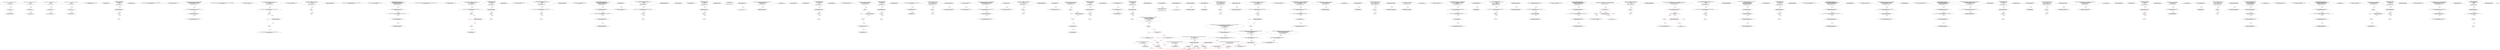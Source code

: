 digraph  {
13 [label="2_ function mul(uint a, uint b) internal pure returns (uint c) {\n        c = a * b;\n        require(a == 0 || c / a == b);\n    }\n13-function_definition-3-6", method="mul(uint a,uint b)", type_label=function_definition];
31 [label="3_ c = a * b;\n31-expression_statement-4-4", method="mul(uint a,uint b)", type_label=expression_statement];
37 [label="4_ require(a == 0 || c / a == b);\n37-expression_statement-5-5", method="mul(uint a,uint b)", type_label=expression_statement];
50 [label="6_ function div(uint a, uint b) internal pure returns (uint c) {\n        require(b > 0);\n        c = a / b;\n    }\n50-function_definition-7-10", method="div(uint a,uint b)", type_label=function_definition];
68 [label="7_ require(b > 0);\n68-expression_statement-8-8", method="div(uint a,uint b)", type_label=expression_statement];
75 [label="8_ c = a / b;\n75-expression_statement-9-9", method="div(uint a,uint b)", type_label=expression_statement];
81 [label="10_ function sub(uint a, uint b) internal pure returns (uint c) {\n        require(b <= a);\n        c = a - b;\n    }\n81-function_definition-11-14", method="sub(uint a,uint b)", type_label=function_definition];
99 [label="11_ require(b <= a);\n99-expression_statement-12-12", method="sub(uint a,uint b)", type_label=expression_statement];
106 [label="12_ c = a - b;\n106-expression_statement-13-13", method="sub(uint a,uint b)", type_label=expression_statement];
112 [label="14_ function add(uint a, uint b) internal pure returns (uint c) {\n        c = a + b;\n        require(c >= a);\n    }\n112-function_definition-15-18", method="add(uint a,uint b)", type_label=function_definition];
130 [label="15_ c = a + b;\n130-expression_statement-16-16", method="add(uint a,uint b)", type_label=expression_statement];
136 [label="16_ require(c >= a);\n136-expression_statement-17-17", method="add(uint a,uint b)", type_label=expression_statement];
146 [label="20_ function totalSupply() public view returns (uint256);\n146-function_definition-21-21", method="totalSupply()", type_label=function_definition];
154 [label="21_ uint256 counter_re_ent21 =0;\n154-new_variable-22-22", method="", type_label=new_variable];
159 [label="22_ function callme_re_ent21() public{\n        require(counter_re_ent21<=5);\n	if( ! (msg.sender.send(10 ether) ) ){\n            revert();\n        }\n        counter_re_ent21 += 1;\n    }\n159-function_definition-23-29", method="callme_re_ent21()", type_label=function_definition];
163 [label="23_ require(counter_re_ent21<=5);\n163-expression_statement-24-24", method="callme_re_ent21()", type_label=expression_statement];
170 [label="24_ if\n170-if-25-27", method="callme_re_ent21()", type_label=if];
3118 [label="24_ end_if", method="callme_re_ent21()", type_label=end_if];
185 [label="27_ counter_re_ent21 += 1;\n185-expression_statement-28-28", method="callme_re_ent21()", type_label=expression_statement];
189 [label="29_ function balanceOf(address tokenOwner) public view returns (uint256 balance);\n189-function_definition-30-30", method="balanceOf(address tokenOwner)", type_label=function_definition];
202 [label="30_ mapping(address => uint) balances_re_ent10;\n202-new_variable-31-31", method="", type_label=new_variable];
208 [label="31_ function withdrawFunds_re_ent10 (uint256 _weiToWithdraw) public {\n        require(balances_re_ent10[msg.sender] >= _weiToWithdraw);\n        require(msg.sender.send(_weiToWithdraw));   \n        balances_re_ent10[msg.sender] -= _weiToWithdraw;\n    }\n208-function_definition-32-36", method="withdrawFunds_re_ent10(uint256 _weiToWithdraw)", type_label=function_definition];
216 [label="32_ require(balances_re_ent10[msg.sender] >= _weiToWithdraw);\n216-expression_statement-33-33", method="withdrawFunds_re_ent10(uint256 _weiToWithdraw)", type_label=expression_statement];
227 [label="33_ require(msg.sender.send(_weiToWithdraw));\n227-expression_statement-34-34", method="withdrawFunds_re_ent10(uint256 _weiToWithdraw)", type_label=expression_statement];
239 [label="34_ balances_re_ent10[msg.sender] -= _weiToWithdraw;\n239-expression_statement-35-35", method="withdrawFunds_re_ent10(uint256 _weiToWithdraw)", type_label=expression_statement];
247 [label="36_ function allowance(address tokenOwner, address spender) public view returns (uint256 remaining);\n247-function_definition-37-37", method="allowance(address tokenOwner,address spender)", type_label=function_definition];
264 [label="37_ mapping(address => uint) balances_re_ent21;\n264-new_variable-38-38", method="", type_label=new_variable];
270 [label="38_ function withdraw_balances_re_ent21 () public {\n       (bool success,)= msg.sender.call.value(balances_re_ent21[msg.sender ])(\"\");\n       if (success)\n          balances_re_ent21[msg.sender] = 0;\n      }\n270-function_definition-39-43", method="withdraw_balances_re_ent21()", type_label=function_definition];
274 [label="39_ (bool success,)= msg.sender.call.value(balances_re_ent21[msg.sender ])(\"\");\n274-new_variable-40-40", method="withdraw_balances_re_ent21()", type_label=new_variable];
298 [label="40_ if\n298-if-41-42", method="withdraw_balances_re_ent21()", type_label=if];
3246 [label="40_ end_if", method="withdraw_balances_re_ent21()", type_label=end_if];
300 [label="41_ balances_re_ent21[msg.sender] = 0;\n300-expression_statement-42-42", method="withdraw_balances_re_ent21()", type_label=expression_statement];
308 [label="43_ function transfer(address to, uint256 tokens) public returns (bool success);\n308-function_definition-44-44", method="transfer(address to,uint256 tokens)", type_label=function_definition];
324 [label="44_ mapping(address => uint) userBalance_re_ent12;\n324-new_variable-45-45", method="", type_label=new_variable];
330 [label="45_ function withdrawBalance_re_ent12() public{\n        if( ! (msg.sender.send(userBalance_re_ent12[msg.sender]) ) ){\n            revert();\n        }\n        userBalance_re_ent12[msg.sender] = 0;\n    }\n330-function_definition-46-51", method="withdrawBalance_re_ent12()", type_label=function_definition];
334 [label="46_ if\n334-if-47-49", method="withdrawBalance_re_ent12()", type_label=if];
3282 [label="46_ end_if", method="withdrawBalance_re_ent12()", type_label=end_if];
352 [label="49_ userBalance_re_ent12[msg.sender] = 0;\n352-expression_statement-50-50", method="withdrawBalance_re_ent12()", type_label=expression_statement];
360 [label="51_ function approve(address spender, uint256 tokens) public returns (bool success);\n360-function_definition-52-52", method="approve(address spender,uint256 tokens)", type_label=function_definition];
376 [label="52_ mapping(address => uint) redeemableEther_re_ent11;\n376-new_variable-53-53", method="", type_label=new_variable];
382 [label="53_ function claimReward_re_ent11() public {        \n        require(redeemableEther_re_ent11[msg.sender] > 0);\n        uint transferValue_re_ent11 = redeemableEther_re_ent11[msg.sender];\n        msg.sender.transfer(transferValue_re_ent11);    \n        redeemableEther_re_ent11[msg.sender] = 0;\n    }\n382-function_definition-54-59", method="claimReward_re_ent11()", type_label=function_definition];
386 [label="54_ require(redeemableEther_re_ent11[msg.sender] > 0);\n386-expression_statement-55-55", method="claimReward_re_ent11()", type_label=expression_statement];
397 [label="55_ uint transferValue_re_ent11 = redeemableEther_re_ent11[msg.sender];\n397-new_variable-56-56", method="claimReward_re_ent11()", type_label=new_variable];
407 [label="56_ msg.sender.transfer(transferValue_re_ent11);\n407-expression_statement-57-57", method="claimReward_re_ent11()", type_label=expression_statement];
416 [label="57_ redeemableEther_re_ent11[msg.sender] = 0;\n416-expression_statement-58-58", method="claimReward_re_ent11()", type_label=expression_statement];
424 [label="59_ function transferFrom(address from, address to, uint256 tokens) public returns (bool success);\n424-function_definition-60-60", method="transferFrom(address from,address to,uint256 tokens)", type_label=function_definition];
444 [label="60_ mapping(address => uint) balances_re_ent1;\n444-new_variable-61-61", method="", type_label=new_variable];
450 [label="61_ function withdraw_balances_re_ent1 () public {\n       (bool success,) =msg.sender.call.value(balances_re_ent1[msg.sender ])(\"\");\n       if (success)\n          balances_re_ent1[msg.sender] = 0;\n      }\n450-function_definition-62-66", method="withdraw_balances_re_ent1()", type_label=function_definition];
454 [label="62_ (bool success,) =msg.sender.call.value(balances_re_ent1[msg.sender ])(\"\");\n454-new_variable-63-63", method="withdraw_balances_re_ent1()", type_label=new_variable];
478 [label="63_ if\n478-if-64-65", method="withdraw_balances_re_ent1()", type_label=if];
3426 [label="63_ end_if", method="withdraw_balances_re_ent1()", type_label=end_if];
480 [label="64_ balances_re_ent1[msg.sender] = 0;\n480-expression_statement-65-65", method="withdraw_balances_re_ent1()", type_label=expression_statement];
488 [label="66_ uint256 counter_re_ent35 =0;\n488-new_variable-67-67", method="", type_label=new_variable];
493 [label="67_ function callme_re_ent35() public{\n        require(counter_re_ent35<=5);\n	if( ! (msg.sender.send(10 ether) ) ){\n            revert();\n        }\n        counter_re_ent35 += 1;\n    }\n493-function_definition-68-74", method="callme_re_ent35()", type_label=function_definition];
497 [label="68_ require(counter_re_ent35<=5);\n497-expression_statement-69-69", method="callme_re_ent35()", type_label=expression_statement];
504 [label="69_ if\n504-if-70-72", method="callme_re_ent35()", type_label=if];
3452 [label="69_ end_if", method="callme_re_ent35()", type_label=end_if];
519 [label="72_ counter_re_ent35 += 1;\n519-expression_statement-73-73", method="callme_re_ent35()", type_label=expression_statement];
537 [label="75_ mapping(address => uint) userBalance_re_ent40;\n537-new_variable-76-76", method="", type_label=new_variable];
543 [label="76_ function withdrawBalance_re_ent40() public{\n        (bool success,)=msg.sender.call.value(userBalance_re_ent40[msg.sender])(\"\");\n        if( ! success ){\n            revert();\n        }\n        userBalance_re_ent40[msg.sender] = 0;\n    }\n543-function_definition-77-83", method="withdrawBalance_re_ent40()", type_label=function_definition];
547 [label="77_ (bool success,)=msg.sender.call.value(userBalance_re_ent40[msg.sender])(\"\");\n547-new_variable-78-78", method="withdrawBalance_re_ent40()", type_label=new_variable];
571 [label="78_ if\n571-if-79-81", method="withdrawBalance_re_ent40()", type_label=if];
3519 [label="78_ end_if", method="withdrawBalance_re_ent40()", type_label=end_if];
577 [label="81_ userBalance_re_ent40[msg.sender] = 0;\n577-expression_statement-82-82", method="withdrawBalance_re_ent40()", type_label=expression_statement];
602 [label="86_ mapping(address => uint) redeemableEther_re_ent18;\n602-new_variable-87-87", method="", type_label=new_variable];
608 [label="87_ function claimReward_re_ent18() public {        \n        require(redeemableEther_re_ent18[msg.sender] > 0);\n        uint transferValue_re_ent18 = redeemableEther_re_ent18[msg.sender];\n        msg.sender.transfer(transferValue_re_ent18);    \n        redeemableEther_re_ent18[msg.sender] = 0;\n    }\n608-function_definition-88-93", method="claimReward_re_ent18()", type_label=function_definition];
612 [label="88_ require(redeemableEther_re_ent18[msg.sender] > 0);\n612-expression_statement-89-89", method="claimReward_re_ent18()", type_label=expression_statement];
623 [label="89_ uint transferValue_re_ent18 = redeemableEther_re_ent18[msg.sender];\n623-new_variable-90-90", method="claimReward_re_ent18()", type_label=new_variable];
633 [label="90_ msg.sender.transfer(transferValue_re_ent18);\n633-expression_statement-91-91", method="claimReward_re_ent18()", type_label=expression_statement];
642 [label="91_ redeemableEther_re_ent18[msg.sender] = 0;\n642-expression_statement-92-92", method="claimReward_re_ent18()", type_label=expression_statement];
650 [label="93_ address payable public owner;\n650-new_variable-94-94", method="", type_label=new_variable];
655 [label="94_ mapping(address => uint) userBalance_re_ent33;\n655-new_variable-95-95", method="", type_label=new_variable];
661 [label="95_ function withdrawBalance_re_ent33() public{\n        (bool success,)= msg.sender.call.value(userBalance_re_ent33[msg.sender])(\"\");\n        if( ! success ){\n            revert();\n        }\n        userBalance_re_ent33[msg.sender] = 0;\n    }\n661-function_definition-96-102", method="withdrawBalance_re_ent33()", type_label=function_definition];
665 [label="96_ (bool success,)= msg.sender.call.value(userBalance_re_ent33[msg.sender])(\"\");\n665-new_variable-97-97", method="withdrawBalance_re_ent33()", type_label=new_variable];
689 [label="97_ if\n689-if-98-100", method="withdrawBalance_re_ent33()", type_label=if];
3637 [label="97_ end_if", method="withdrawBalance_re_ent33()", type_label=end_if];
695 [label="100_ userBalance_re_ent33[msg.sender] = 0;\n695-expression_statement-101-101", method="withdrawBalance_re_ent33()", type_label=expression_statement];
715 [label="104_ owner = msg.sender;\n715-expression_statement-105-105", method="", type_label=expression_statement];
721 [label="106_ bool not_called_re_ent41 = true;\n721-new_variable-107-107", method="", type_label=new_variable];
727 [label="107_ function bug_re_ent41() public{\n        require(not_called_re_ent41);\n        if( ! (msg.sender.send(1 ether) ) ){\n            revert();\n        }\n        not_called_re_ent41 = false;\n    }\n727-function_definition-108-114", method="bug_re_ent41()", type_label=function_definition];
731 [label="108_ require(not_called_re_ent41);\n731-expression_statement-109-109", method="bug_re_ent41()", type_label=expression_statement];
736 [label="109_ if\n736-if-110-112", method="bug_re_ent41()", type_label=if];
3684 [label="109_ end_if", method="bug_re_ent41()", type_label=end_if];
751 [label="112_ not_called_re_ent41 = false;\n751-expression_statement-113-113", method="bug_re_ent41()", type_label=expression_statement];
756 [label="114_ modifier onlyOwner() {\n        require(msg.sender == owner);\n        _;\n    }\n756-expression_statement-115-118", method="", type_label=expression_statement];
759 [label="115_ require(msg.sender == owner);\n759-expression_statement-116-116", method="", type_label=expression_statement];
768 [label="116_ _;\n768-expression_statement-117-117", method="", type_label=expression_statement];
770 [label="118_ function transferOwnership(address payable newOwner) public onlyOwner {\n        require(newOwner != address(0));\n        emit OwnershipTransferred(owner, newOwner);\n        owner = newOwner;\n    }\n770-function_definition-119-123", method="transferOwnership(address payable newOwner)", type_label=function_definition];
777 [label="118_ onlyOwner\n777-expression_statement-119-119", method="transferOwnership(address payable newOwner)", type_label=expression_statement];
780 [label="119_ require(newOwner != address(0));\n780-expression_statement-120-120", method="transferOwnership(address payable newOwner)", type_label=expression_statement];
795 [label="121_ owner = newOwner;\n795-expression_statement-122-122", method="transferOwnership(address payable newOwner)", type_label=expression_statement];
799 [label="123_ uint256 counter_re_ent42 =0;\n799-new_variable-124-124", method="", type_label=new_variable];
804 [label="124_ function callme_re_ent42() public{\n        require(counter_re_ent42<=5);\n	if( ! (msg.sender.send(10 ether) ) ){\n            revert();\n        }\n        counter_re_ent42 += 1;\n    }\n804-function_definition-125-131", method="callme_re_ent42()", type_label=function_definition];
808 [label="125_ require(counter_re_ent42<=5);\n808-expression_statement-126-126", method="callme_re_ent42()", type_label=expression_statement];
815 [label="126_ if\n815-if-127-129", method="callme_re_ent42()", type_label=if];
3763 [label="126_ end_if", method="callme_re_ent42()", type_label=end_if];
830 [label="129_ counter_re_ent42 += 1;\n830-expression_statement-130-130", method="callme_re_ent42()", type_label=expression_statement];
848 [label="134_ mapping(address => uint) balances_re_ent29;\n848-new_variable-135-135", method="", type_label=new_variable];
854 [label="135_ function withdraw_balances_re_ent29 () public {\n       if (msg.sender.send(balances_re_ent29[msg.sender ]))\n          balances_re_ent29[msg.sender] = 0;\n      }\n854-function_definition-136-139", method="withdraw_balances_re_ent29()", type_label=function_definition];
858 [label="136_ if\n858-if-137-138", method="withdraw_balances_re_ent29()", type_label=if];
3806 [label="136_ end_if", method="withdraw_balances_re_ent29()", type_label=end_if];
871 [label="137_ balances_re_ent29[msg.sender] = 0;\n871-expression_statement-138-138", method="withdraw_balances_re_ent29()", type_label=expression_statement];
879 [label="139_ mapping (address => uint256) balances;\n879-new_variable-140-140", method="", type_label=new_variable];
885 [label="140_ bool not_called_re_ent6 = true;\n885-new_variable-141-141", method="", type_label=new_variable];
891 [label="141_ function bug_re_ent6() public{\n        require(not_called_re_ent6);\n        if( ! (msg.sender.send(1 ether) ) ){\n            revert();\n        }\n        not_called_re_ent6 = false;\n    }\n891-function_definition-142-148", method="bug_re_ent6()", type_label=function_definition];
895 [label="142_ require(not_called_re_ent6);\n895-expression_statement-143-143", method="bug_re_ent6()", type_label=expression_statement];
900 [label="143_ if\n900-if-144-146", method="bug_re_ent6()", type_label=if];
3848 [label="143_ end_if", method="bug_re_ent6()", type_label=end_if];
915 [label="146_ not_called_re_ent6 = false;\n915-expression_statement-147-147", method="bug_re_ent6()", type_label=expression_statement];
920 [label="148_ mapping (address => mapping (address => uint256)) allowed;\n920-new_variable-149-149", method="", type_label=new_variable];
928 [label="149_ address payable lastPlayer_re_ent16;\n928-new_variable-150-150", method="", type_label=new_variable];
932 [label="150_ uint jackpot_re_ent16;\n932-new_variable-151-151", method="", type_label=new_variable];
936 [label="151_ function buyTicket_re_ent16() public{\n	    if (!(lastPlayer_re_ent16.send(jackpot_re_ent16)))\n        revert();\n      lastPlayer_re_ent16 = msg.sender;\n      jackpot_re_ent16    = address(this).balance;\n    }\n936-function_definition-152-157", method="buyTicket_re_ent16()", type_label=function_definition];
940 [label="152_ if\n940-if-153-154", method="buyTicket_re_ent16()", type_label=if];
3888 [label="152_ end_if", method="buyTicket_re_ent16()", type_label=end_if];
951 [label="154_ lastPlayer_re_ent16 = msg.sender;\n951-expression_statement-155-155", method="buyTicket_re_ent16()", type_label=expression_statement];
957 [label="155_ jackpot_re_ent16    = address(this).balance;\n957-expression_statement-156-156", method="buyTicket_re_ent16()", type_label=expression_statement];
965 [label="157_ string public name = \"Exclusive Platform\";\n965-new_variable-158-158", method="", type_label=new_variable];
972 [label="158_ mapping(address => uint) balances_re_ent24;\n972-new_variable-159-159", method="", type_label=new_variable];
978 [label="159_ function withdrawFunds_re_ent24 (uint256 _weiToWithdraw) public {\n        require(balances_re_ent24[msg.sender] >= _weiToWithdraw);\n        require(msg.sender.send(_weiToWithdraw));   \n        balances_re_ent24[msg.sender] -= _weiToWithdraw;\n    }\n978-function_definition-160-164", method="withdrawFunds_re_ent24(uint256 _weiToWithdraw)", type_label=function_definition];
986 [label="160_ require(balances_re_ent24[msg.sender] >= _weiToWithdraw);\n986-expression_statement-161-161", method="withdrawFunds_re_ent24(uint256 _weiToWithdraw)", type_label=expression_statement];
997 [label="161_ require(msg.sender.send(_weiToWithdraw));\n997-expression_statement-162-162", method="withdrawFunds_re_ent24(uint256 _weiToWithdraw)", type_label=expression_statement];
1009 [label="162_ balances_re_ent24[msg.sender] -= _weiToWithdraw;\n1009-expression_statement-163-163", method="withdrawFunds_re_ent24(uint256 _weiToWithdraw)", type_label=expression_statement];
1017 [label="164_ string public symbol = \"XPL\";\n1017-new_variable-165-165", method="", type_label=new_variable];
1024 [label="165_ mapping(address => uint) userBalance_re_ent5;\n1024-new_variable-166-166", method="", type_label=new_variable];
1030 [label="166_ function withdrawBalance_re_ent5() public{\n        if( ! (msg.sender.send(userBalance_re_ent5[msg.sender]) ) ){\n            revert();\n        }\n        userBalance_re_ent5[msg.sender] = 0;\n    }\n1030-function_definition-167-172", method="withdrawBalance_re_ent5()", type_label=function_definition];
1034 [label="167_ if\n1034-if-168-170", method="withdrawBalance_re_ent5()", type_label=if];
3982 [label="167_ end_if", method="withdrawBalance_re_ent5()", type_label=end_if];
1052 [label="170_ userBalance_re_ent5[msg.sender] = 0;\n1052-expression_statement-171-171", method="withdrawBalance_re_ent5()", type_label=expression_statement];
1060 [label="172_ uint256 public decimals = 8;\n1060-new_variable-173-173", method="", type_label=new_variable];
1066 [label="173_ mapping(address => uint) balances_re_ent15;\n1066-new_variable-174-174", method="", type_label=new_variable];
1072 [label="174_ function withdraw_balances_re_ent15 () public {\n       if (msg.sender.send(balances_re_ent15[msg.sender ]))\n          balances_re_ent15[msg.sender] = 0;\n      }\n1072-function_definition-175-178", method="withdraw_balances_re_ent15()", type_label=function_definition];
1076 [label="175_ if\n1076-if-176-177", method="withdraw_balances_re_ent15()", type_label=if];
4024 [label="175_ end_if", method="withdraw_balances_re_ent15()", type_label=end_if];
1089 [label="176_ balances_re_ent15[msg.sender] = 0;\n1089-expression_statement-177-177", method="withdraw_balances_re_ent15()", type_label=expression_statement];
1097 [label="178_ uint256 public _totalSupply;\n1097-new_variable-179-179", method="", type_label=new_variable];
1102 [label="179_ uint256 counter_re_ent28 =0;\n1102-new_variable-180-180", method="", type_label=new_variable];
1107 [label="180_ function callme_re_ent28() public{\n        require(counter_re_ent28<=5);\n	if( ! (msg.sender.send(10 ether) ) ){\n            revert();\n        }\n        counter_re_ent28 += 1;\n    }\n1107-function_definition-181-187", method="callme_re_ent28()", type_label=function_definition];
1111 [label="181_ require(counter_re_ent28<=5);\n1111-expression_statement-182-182", method="callme_re_ent28()", type_label=expression_statement];
1118 [label="182_ if\n1118-if-183-185", method="callme_re_ent28()", type_label=if];
4066 [label="182_ end_if", method="callme_re_ent28()", type_label=end_if];
1133 [label="185_ counter_re_ent28 += 1;\n1133-expression_statement-186-186", method="callme_re_ent28()", type_label=expression_statement];
1137 [label="187_ uint256 public XPLPerEther = 8000000e8;\n1137-new_variable-188-188", method="", type_label=new_variable];
1143 [label="188_ uint256 public minimumBuy = 1 ether / 100;\n1143-new_variable-189-189", method="", type_label=new_variable];
1152 [label="189_ bool not_called_re_ent34 = true;\n1152-new_variable-190-190", method="", type_label=new_variable];
1158 [label="190_ function bug_re_ent34() public{\n        require(not_called_re_ent34);\n        if( ! (msg.sender.send(1 ether) ) ){\n            revert();\n        }\n        not_called_re_ent34 = false;\n    }\n1158-function_definition-191-197", method="bug_re_ent34()", type_label=function_definition];
1162 [label="191_ require(not_called_re_ent34);\n1162-expression_statement-192-192", method="bug_re_ent34()", type_label=expression_statement];
1167 [label="192_ if\n1167-if-193-195", method="bug_re_ent34()", type_label=if];
4115 [label="192_ end_if", method="bug_re_ent34()", type_label=end_if];
1182 [label="195_ not_called_re_ent34 = false;\n1182-expression_statement-196-196", method="bug_re_ent34()", type_label=expression_statement];
1187 [label="197_ bool public crowdsaleIsOn = true;\n1187-new_variable-198-198", method="", type_label=new_variable];
1194 [label="198_ modifier onlyPayloadSize(uint size) {\n        assert(msg.data.length >= size + 4);\n        _;\n    }\n1194-expression_statement-199-202", method="", type_label=expression_statement];
1201 [label="199_ assert(msg.data.length >= size + 4);\n1201-expression_statement-200-200", method="", type_label=expression_statement];
1214 [label="200_ _;\n1214-expression_statement-201-201", method="", type_label=expression_statement];
1218 [label="203_ _totalSupply = 10000000000e8;\n1218-expression_statement-204-204", method="", type_label=expression_statement];
1222 [label="204_ balances[owner] = _totalSupply;\n1222-expression_statement-205-205", method="", type_label=expression_statement];
1238 [label="207_ address payable lastPlayer_re_ent2;\n1238-new_variable-208-208", method="", type_label=new_variable];
1242 [label="208_ uint jackpot_re_ent2;\n1242-new_variable-209-209", method="", type_label=new_variable];
1246 [label="209_ function buyTicket_re_ent2() public{\n	    if (!(lastPlayer_re_ent2.send(jackpot_re_ent2)))\n        revert();\n      lastPlayer_re_ent2 = msg.sender;\n      jackpot_re_ent2    = address(this).balance;\n    }\n1246-function_definition-210-215", method="buyTicket_re_ent2()", type_label=function_definition];
1250 [label="210_ if\n1250-if-211-212", method="buyTicket_re_ent2()", type_label=if];
4198 [label="210_ end_if", method="buyTicket_re_ent2()", type_label=end_if];
1261 [label="212_ lastPlayer_re_ent2 = msg.sender;\n1261-expression_statement-213-213", method="buyTicket_re_ent2()", type_label=expression_statement];
1267 [label="213_ jackpot_re_ent2    = address(this).balance;\n1267-expression_statement-214-214", method="buyTicket_re_ent2()", type_label=expression_statement];
1275 [label="215_ function totalSupply() public view returns (uint256) {\n        return _totalSupply;\n    }\n1275-function_definition-216-218", method="totalSupply()", type_label=function_definition];
1284 [label="216_ return _totalSupply;\n1284-return-217-217", method="totalSupply()", type_label=return];
1286 [label="218_ mapping(address => uint) balances_re_ent17;\n1286-new_variable-219-219", method="", type_label=new_variable];
1292 [label="219_ function withdrawFunds_re_ent17 (uint256 _weiToWithdraw) public {\n        require(balances_re_ent17[msg.sender] >= _weiToWithdraw);\n        (bool success,)=msg.sender.call.value(_weiToWithdraw)(\"\");\n        require(success);   \n        balances_re_ent17[msg.sender] -= _weiToWithdraw;\n    }\n1292-function_definition-220-225", method="withdrawFunds_re_ent17(uint256 _weiToWithdraw)", type_label=function_definition];
1300 [label="220_ require(balances_re_ent17[msg.sender] >= _weiToWithdraw);\n1300-expression_statement-221-221", method="withdrawFunds_re_ent17(uint256 _weiToWithdraw)", type_label=expression_statement];
1311 [label="221_ (bool success,)=msg.sender.call.value(_weiToWithdraw)(\"\");\n1311-new_variable-222-222", method="withdrawFunds_re_ent17(uint256 _weiToWithdraw)", type_label=new_variable];
1331 [label="222_ require(success);\n1331-expression_statement-223-223", method="withdrawFunds_re_ent17(uint256 _weiToWithdraw)", type_label=expression_statement];
1336 [label="223_ balances_re_ent17[msg.sender] -= _weiToWithdraw;\n1336-expression_statement-224-224", method="withdrawFunds_re_ent17(uint256 _weiToWithdraw)", type_label=expression_statement];
1344 [label="225_ function updateXPLPerEther(uint _XPLPerEther) public onlyOwner {        \n        emit NewPrice(owner, XPLPerEther, _XPLPerEther);\n        XPLPerEther = _XPLPerEther;\n    }\n1344-function_definition-226-229", method="updateXPLPerEther(uint _XPLPerEther)", type_label=function_definition];
1351 [label="225_ onlyOwner\n1351-expression_statement-226-226", method="updateXPLPerEther(uint _XPLPerEther)", type_label=expression_statement];
1362 [label="227_ XPLPerEther = _XPLPerEther;\n1362-expression_statement-228-228", method="updateXPLPerEther(uint _XPLPerEther)", type_label=expression_statement];
1366 [label="229_ address payable lastPlayer_re_ent37;\n1366-new_variable-230-230", method="", type_label=new_variable];
1370 [label="230_ uint jackpot_re_ent37;\n1370-new_variable-231-231", method="", type_label=new_variable];
1374 [label="231_ function buyTicket_re_ent37() public{\n	    if (!(lastPlayer_re_ent37.send(jackpot_re_ent37)))\n        revert();\n      lastPlayer_re_ent37 = msg.sender;\n      jackpot_re_ent37    = address(this).balance;\n    }\n1374-function_definition-232-237", method="buyTicket_re_ent37()", type_label=function_definition];
1378 [label="232_ if\n1378-if-233-234", method="buyTicket_re_ent37()", type_label=if];
4326 [label="232_ end_if", method="buyTicket_re_ent37()", type_label=end_if];
1389 [label="234_ lastPlayer_re_ent37 = msg.sender;\n1389-expression_statement-235-235", method="buyTicket_re_ent37()", type_label=expression_statement];
1395 [label="235_ jackpot_re_ent37    = address(this).balance;\n1395-expression_statement-236-236", method="buyTicket_re_ent37()", type_label=expression_statement];
1403 [label="237_ function switchCrowdsale() public onlyOwner {\n        crowdsaleIsOn = !(crowdsaleIsOn);\n    }\n1403-function_definition-238-240", method="switchCrowdsale()", type_label=function_definition];
1406 [label="237_ onlyOwner\n1406-expression_statement-238-238", method="switchCrowdsale()", type_label=expression_statement];
1409 [label="238_ crowdsaleIsOn = !(crowdsaleIsOn);\n1409-expression_statement-239-239", method="switchCrowdsale()", type_label=expression_statement];
1415 [label="240_ mapping(address => uint) balances_re_ent3;\n1415-new_variable-241-241", method="", type_label=new_variable];
1421 [label="241_ function withdrawFunds_re_ent3 (uint256 _weiToWithdraw) public {\n        require(balances_re_ent3[msg.sender] >= _weiToWithdraw);\n	(bool success,)= msg.sender.call.value(_weiToWithdraw)(\"\");\n        require(success);   \n        balances_re_ent3[msg.sender] -= _weiToWithdraw;\n    }\n1421-function_definition-242-247", method="withdrawFunds_re_ent3(uint256 _weiToWithdraw)", type_label=function_definition];
1429 [label="242_ require(balances_re_ent3[msg.sender] >= _weiToWithdraw);\n1429-expression_statement-243-243", method="withdrawFunds_re_ent3(uint256 _weiToWithdraw)", type_label=expression_statement];
1440 [label="243_ (bool success,)= msg.sender.call.value(_weiToWithdraw)(\"\");\n1440-new_variable-244-244", method="withdrawFunds_re_ent3(uint256 _weiToWithdraw)", type_label=new_variable];
1460 [label="244_ require(success);\n1460-expression_statement-245-245", method="withdrawFunds_re_ent3(uint256 _weiToWithdraw)", type_label=expression_statement];
1465 [label="245_ balances_re_ent3[msg.sender] -= _weiToWithdraw;\n1465-expression_statement-246-246", method="withdrawFunds_re_ent3(uint256 _weiToWithdraw)", type_label=expression_statement];
1473 [label="247_ function getBonus(uint256 _amount) internal view returns (uint256) {\n        if (_amount >= XPLPerEther.mul(5)) {\n            return ((20 * _amount).div(100)).add(_amount);  \n        } else if (_amount >= XPLPerEther) {\n            return ((5 * _amount).div(100)).add(_amount);  \n        }\n        return _amount;\n    }\n1473-function_definition-248-255", method="getBonus(uint256 _amount)", type_label=function_definition];
1486 [label="248_ if\n1486-if-249-253", method="getBonus(uint256 _amount)", type_label=if];
4434 [label="248_ end_if", method="getBonus(uint256 _amount)", type_label=end_if];
1496 [label="249_ return ((20 * _amount).div(100)).add(_amount);\n1496-return-250-250", method="getBonus(uint256 _amount)", type_label=return];
1512 [label="250_ if__amount >= XPLPerEther\n1512-if-251-253", method="getBonus(uint256 _amount)", type_label=if];
1517 [label="251_ return ((5 * _amount).div(100)).add(_amount);\n1517-return-252-252", method="getBonus(uint256 _amount)", type_label=return];
1533 [label="253_ return _amount;\n1533-return-254-254", method="getBonus(uint256 _amount)", type_label=return];
1535 [label="255_ address payable lastPlayer_re_ent9;\n1535-new_variable-256-256", method="", type_label=new_variable];
1539 [label="256_ uint jackpot_re_ent9;\n1539-new_variable-257-257", method="", type_label=new_variable];
1543 [label="257_ function buyTicket_re_ent9() public{\n	    (bool success,) = lastPlayer_re_ent9.call.value(jackpot_re_ent9)(\"\");\n	    if (!success)\n	        revert();\n      lastPlayer_re_ent9 = msg.sender;\n      jackpot_re_ent9    = address(this).balance;\n    }\n1543-function_definition-258-264", method="buyTicket_re_ent9()", type_label=function_definition];
1547 [label="258_ (bool success,) = lastPlayer_re_ent9.call.value(jackpot_re_ent9)(\"\");\n1547-new_variable-259-259", method="buyTicket_re_ent9()", type_label=new_variable];
1565 [label="259_ if\n1565-if-260-261", method="buyTicket_re_ent9()", type_label=if];
4513 [label="259_ end_if", method="buyTicket_re_ent9()", type_label=end_if];
1570 [label="261_ lastPlayer_re_ent9 = msg.sender;\n1570-expression_statement-262-262", method="buyTicket_re_ent9()", type_label=expression_statement];
1576 [label="262_ jackpot_re_ent9    = address(this).balance;\n1576-expression_statement-263-263", method="buyTicket_re_ent9()", type_label=expression_statement];
1588 [label="265_ require(crowdsaleIsOn && msg.value >= minimumBuy);\n1588-expression_statement-266-266", method="", type_label=expression_statement];
1599 [label="266_ uint256 totalBuy =  (XPLPerEther.mul(msg.value)).div(1 ether);\n1599-new_variable-267-267", method="", type_label=new_variable];
1619 [label="267_ totalBuy = getBonus(totalBuy);\n1619-expression_statement-268-268", method="", type_label=expression_statement];
1626 [label="268_ doTransfer(owner, msg.sender, totalBuy);\n1626-expression_statement-269-269", method="", type_label=expression_statement];
1637 [label="270_ mapping(address => uint) redeemableEther_re_ent25;\n1637-new_variable-271-271", method="", type_label=new_variable];
1643 [label="271_ function claimReward_re_ent25() public {        \n        require(redeemableEther_re_ent25[msg.sender] > 0);\n        uint transferValue_re_ent25 = redeemableEther_re_ent25[msg.sender];\n        msg.sender.transfer(transferValue_re_ent25);    \n        redeemableEther_re_ent25[msg.sender] = 0;\n    }\n1643-function_definition-272-277", method="claimReward_re_ent25()", type_label=function_definition];
1647 [label="272_ require(redeemableEther_re_ent25[msg.sender] > 0);\n1647-expression_statement-273-273", method="claimReward_re_ent25()", type_label=expression_statement];
1658 [label="273_ uint transferValue_re_ent25 = redeemableEther_re_ent25[msg.sender];\n1658-new_variable-274-274", method="claimReward_re_ent25()", type_label=new_variable];
1668 [label="274_ msg.sender.transfer(transferValue_re_ent25);\n1668-expression_statement-275-275", method="claimReward_re_ent25()", type_label=expression_statement];
1677 [label="275_ redeemableEther_re_ent25[msg.sender] = 0;\n1677-expression_statement-276-276", method="claimReward_re_ent25()", type_label=expression_statement];
1685 [label="277_ function distribute(address[] calldata _addresses, uint256 _amount) external {        \n        for (uint i = 0; i < _addresses.length; i++) {transfer(_addresses[i], _amount);}\n    }\n1685-function_definition-278-280", method="distribute(address[] calldata _addresses,uint256 _amount)", type_label=function_definition];
1698 [label="278_ for(i < _addresses.length;;i++)\n1698-for-279-279", method="distribute(address[] calldata _addresses,uint256 _amount)", type_label=for];
4646 [label="278_ end_loop", method="distribute(address[] calldata _addresses,uint256 _amount)", type_label=end_loop];
1711 [label="278_ i++\n1711-expression_statement-279-279", method="distribute(address[] calldata _addresses,uint256 _amount)", type_label=expression_statement];
1714 [label="278_ transfer(_addresses[i], _amount);\n1714-expression_statement-279-279", method="distribute(address[] calldata _addresses,uint256 _amount)", type_label=expression_statement];
1723 [label="280_ mapping(address => uint) userBalance_re_ent19;\n1723-new_variable-281-281", method="", type_label=new_variable];
1729 [label="281_ function withdrawBalance_re_ent19() public{\n        if( ! (msg.sender.send(userBalance_re_ent19[msg.sender]) ) ){\n            revert();\n        }\n        userBalance_re_ent19[msg.sender] = 0;\n    }\n1729-function_definition-282-287", method="withdrawBalance_re_ent19()", type_label=function_definition];
1733 [label="282_ if\n1733-if-283-285", method="withdrawBalance_re_ent19()", type_label=if];
4681 [label="282_ end_if", method="withdrawBalance_re_ent19()", type_label=end_if];
1751 [label="285_ userBalance_re_ent19[msg.sender] = 0;\n1751-expression_statement-286-286", method="withdrawBalance_re_ent19()", type_label=expression_statement];
1759 [label="287_ function distributeWithAmount(address[] calldata _addresses, uint256[] calldata _amounts) external {\n        require(_addresses.length == _amounts.length);\n        for (uint i = 0; i < _addresses.length; i++) {transfer(_addresses[i], _amounts[i]);}\n    }\n1759-function_definition-288-291", method="distributeWithAmount(address[] calldata _addresses,uint256[] calldata _amounts)", type_label=function_definition];
1773 [label="288_ require(_addresses.length == _amounts.length);\n1773-expression_statement-289-289", method="distributeWithAmount(address[] calldata _addresses,uint256[] calldata _amounts)", type_label=expression_statement];
1784 [label="289_ for(i < _addresses.length;;i++)\n1784-for-290-290", method="distributeWithAmount(address[] calldata _addresses,uint256[] calldata _amounts)", type_label=for];
4732 [label="289_ end_loop", method="distributeWithAmount(address[] calldata _addresses,uint256[] calldata _amounts)", type_label=end_loop];
1797 [label="289_ i++\n1797-expression_statement-290-290", method="distributeWithAmount(address[] calldata _addresses,uint256[] calldata _amounts)", type_label=expression_statement];
1800 [label="289_ transfer(_addresses[i], _amounts[i]);\n1800-expression_statement-290-290", method="distributeWithAmount(address[] calldata _addresses,uint256[] calldata _amounts)", type_label=expression_statement];
1811 [label="291_ mapping(address => uint) userBalance_re_ent26;\n1811-new_variable-292-292", method="", type_label=new_variable];
1817 [label="292_ function withdrawBalance_re_ent26() public{\n        (bool success,)= msg.sender.call.value(userBalance_re_ent26[msg.sender])(\"\");\n        if( ! success ){\n            revert();\n        }\n        userBalance_re_ent26[msg.sender] = 0;\n    }\n1817-function_definition-293-299", method="withdrawBalance_re_ent26()", type_label=function_definition];
1821 [label="293_ (bool success,)= msg.sender.call.value(userBalance_re_ent26[msg.sender])(\"\");\n1821-new_variable-294-294", method="withdrawBalance_re_ent26()", type_label=new_variable];
1845 [label="294_ if\n1845-if-295-297", method="withdrawBalance_re_ent26()", type_label=if];
4793 [label="294_ end_if", method="withdrawBalance_re_ent26()", type_label=end_if];
1851 [label="297_ userBalance_re_ent26[msg.sender] = 0;\n1851-expression_statement-298-298", method="withdrawBalance_re_ent26()", type_label=expression_statement];
1859 [label="299_ function doTransfer(address _from, address _to, uint _amount) internal {\n        require((_to != address(0)));\n        require(_amount <= balances[_from]);\n        balances[_from] = balances[_from].sub(_amount);\n        balances[_to] = balances[_to].add(_amount);\n        emit Transfer(_from, _to, _amount);\n    }\n1859-function_definition-300-306", method="doTransfer(address _from,address _to,uint _amount)", type_label=function_definition];
1875 [label="300_ require((_to != address(0)));\n1875-expression_statement-301-301", method="doTransfer(address _from,address _to,uint _amount)", type_label=expression_statement];
1885 [label="301_ require(_amount <= balances[_from]);\n1885-expression_statement-302-302", method="doTransfer(address _from,address _to,uint _amount)", type_label=expression_statement];
1894 [label="302_ balances[_from] = balances[_from].sub(_amount);\n1894-expression_statement-303-303", method="doTransfer(address _from,address _to,uint _amount)", type_label=expression_statement];
1907 [label="303_ balances[_to] = balances[_to].add(_amount);\n1907-expression_statement-304-304", method="doTransfer(address _from,address _to,uint _amount)", type_label=expression_statement];
1928 [label="306_ bool not_called_re_ent20 = true;\n1928-new_variable-307-307", method="", type_label=new_variable];
1934 [label="307_ function bug_re_ent20() public{\n        require(not_called_re_ent20);\n        if( ! (msg.sender.send(1 ether) ) ){\n            revert();\n        }\n        not_called_re_ent20 = false;\n    }\n1934-function_definition-308-314", method="bug_re_ent20()", type_label=function_definition];
1938 [label="308_ require(not_called_re_ent20);\n1938-expression_statement-309-309", method="bug_re_ent20()", type_label=expression_statement];
1943 [label="309_ if\n1943-if-310-312", method="bug_re_ent20()", type_label=if];
4891 [label="309_ end_if", method="bug_re_ent20()", type_label=end_if];
1958 [label="312_ not_called_re_ent20 = false;\n1958-expression_statement-313-313", method="bug_re_ent20()", type_label=expression_statement];
1963 [label="314_ function balanceOf(address _owner) view public returns (uint256) {\n        return balances[_owner];\n    }\n1963-function_definition-315-317", method="balanceOf(address _owner)", type_label=function_definition];
1976 [label="315_ return balances[_owner];\n1976-return-316-316", method="balanceOf(address _owner)", type_label=return];
1980 [label="317_ mapping(address => uint) redeemableEther_re_ent32;\n1980-new_variable-318-318", method="", type_label=new_variable];
1986 [label="318_ function claimReward_re_ent32() public {        \n        require(redeemableEther_re_ent32[msg.sender] > 0);\n        uint transferValue_re_ent32 = redeemableEther_re_ent32[msg.sender];\n        msg.sender.transfer(transferValue_re_ent32);    \n        redeemableEther_re_ent32[msg.sender] = 0;\n    }\n1986-function_definition-319-324", method="claimReward_re_ent32()", type_label=function_definition];
1990 [label="319_ require(redeemableEther_re_ent32[msg.sender] > 0);\n1990-expression_statement-320-320", method="claimReward_re_ent32()", type_label=expression_statement];
2001 [label="320_ uint transferValue_re_ent32 = redeemableEther_re_ent32[msg.sender];\n2001-new_variable-321-321", method="claimReward_re_ent32()", type_label=new_variable];
2011 [label="321_ msg.sender.transfer(transferValue_re_ent32);\n2011-expression_statement-322-322", method="claimReward_re_ent32()", type_label=expression_statement];
2020 [label="322_ redeemableEther_re_ent32[msg.sender] = 0;\n2020-expression_statement-323-323", method="claimReward_re_ent32()", type_label=expression_statement];
2028 [label="324_ function transfer(address _to, uint256 _amount) onlyPayloadSize(2 * 32) public returns (bool success) {\n        doTransfer(msg.sender, _to, _amount);\n        return true;\n    }\n2028-function_definition-325-328", method="transfer(address _to,uint256 _amount)", type_label=function_definition];
2038 [label="324_ onlyPayloadSize(2 * 32)\n2038-expression_statement-325-325", method="transfer(address _to,uint256 _amount)", type_label=expression_statement];
2051 [label="325_ doTransfer(msg.sender, _to, _amount);\n2051-expression_statement-326-326", method="transfer(address _to,uint256 _amount)", type_label=expression_statement];
2062 [label="326_ return true;\n2062-return-327-327", method="transfer(address _to,uint256 _amount)", type_label=return];
2065 [label="328_ mapping(address => uint) balances_re_ent38;\n2065-new_variable-329-329", method="", type_label=new_variable];
2071 [label="329_ function withdrawFunds_re_ent38 (uint256 _weiToWithdraw) public {\n        require(balances_re_ent38[msg.sender] >= _weiToWithdraw);\n        require(msg.sender.send(_weiToWithdraw));   \n        balances_re_ent38[msg.sender] -= _weiToWithdraw;\n    }\n2071-function_definition-330-334", method="withdrawFunds_re_ent38(uint256 _weiToWithdraw)", type_label=function_definition];
2079 [label="330_ require(balances_re_ent38[msg.sender] >= _weiToWithdraw);\n2079-expression_statement-331-331", method="withdrawFunds_re_ent38(uint256 _weiToWithdraw)", type_label=expression_statement];
2090 [label="331_ require(msg.sender.send(_weiToWithdraw));\n2090-expression_statement-332-332", method="withdrawFunds_re_ent38(uint256 _weiToWithdraw)", type_label=expression_statement];
2102 [label="332_ balances_re_ent38[msg.sender] -= _weiToWithdraw;\n2102-expression_statement-333-333", method="withdrawFunds_re_ent38(uint256 _weiToWithdraw)", type_label=expression_statement];
2110 [label="334_ function transferFrom(address _from, address _to, uint256 _amount) onlyPayloadSize(3 * 32) public returns (bool success) {\n        require(allowed[_from][msg.sender] >= _amount);\n        allowed[_from][msg.sender] = allowed[_from][msg.sender].sub(_amount);\n        doTransfer(_from, _to, _amount);\n        return true;\n    }\n2110-function_definition-335-340", method="transferFrom(address _from,address _to,uint256 _amount)", type_label=function_definition];
2124 [label="334_ onlyPayloadSize(3 * 32)\n2124-expression_statement-335-335", method="transferFrom(address _from,address _to,uint256 _amount)", type_label=expression_statement];
2137 [label="335_ require(allowed[_from][msg.sender] >= _amount);\n2137-expression_statement-336-336", method="transferFrom(address _from,address _to,uint256 _amount)", type_label=expression_statement];
2150 [label="336_ allowed[_from][msg.sender] = allowed[_from][msg.sender].sub(_amount);\n2150-expression_statement-337-337", method="transferFrom(address _from,address _to,uint256 _amount)", type_label=expression_statement];
2171 [label="337_ doTransfer(_from, _to, _amount);\n2171-expression_statement-338-338", method="transferFrom(address _from,address _to,uint256 _amount)", type_label=expression_statement];
2180 [label="338_ return true;\n2180-return-339-339", method="transferFrom(address _from,address _to,uint256 _amount)", type_label=return];
2183 [label="340_ mapping(address => uint) redeemableEther_re_ent4;\n2183-new_variable-341-341", method="", type_label=new_variable];
2189 [label="341_ function claimReward_re_ent4() public {        \n        require(redeemableEther_re_ent4[msg.sender] > 0);\n        uint transferValue_re_ent4 = redeemableEther_re_ent4[msg.sender];\n        msg.sender.transfer(transferValue_re_ent4);    \n        redeemableEther_re_ent4[msg.sender] = 0;\n    }\n2189-function_definition-342-347", method="claimReward_re_ent4()", type_label=function_definition];
2193 [label="342_ require(redeemableEther_re_ent4[msg.sender] > 0);\n2193-expression_statement-343-343", method="claimReward_re_ent4()", type_label=expression_statement];
2204 [label="343_ uint transferValue_re_ent4 = redeemableEther_re_ent4[msg.sender];\n2204-new_variable-344-344", method="claimReward_re_ent4()", type_label=new_variable];
2214 [label="344_ msg.sender.transfer(transferValue_re_ent4);\n2214-expression_statement-345-345", method="claimReward_re_ent4()", type_label=expression_statement];
2223 [label="345_ redeemableEther_re_ent4[msg.sender] = 0;\n2223-expression_statement-346-346", method="claimReward_re_ent4()", type_label=expression_statement];
2231 [label="347_ function approve(address _spender, uint256 _amount) public returns (bool success) {\n        require((_amount == 0) || (allowed[msg.sender][_spender] == 0));\n        allowed[msg.sender][_spender] = _amount;\n        emit Approval(msg.sender, _spender, _amount);\n        return true;\n    }\n2231-function_definition-348-353", method="approve(address _spender,uint256 _amount)", type_label=function_definition];
2248 [label="348_ require((_amount == 0) || (allowed[msg.sender][_spender] == 0));\n2248-expression_statement-349-349", method="approve(address _spender,uint256 _amount)", type_label=expression_statement];
2267 [label="349_ allowed[msg.sender][_spender] = _amount;\n2267-expression_statement-350-350", method="approve(address _spender,uint256 _amount)", type_label=expression_statement];
2287 [label="351_ return true;\n2287-return-352-352", method="approve(address _spender,uint256 _amount)", type_label=return];
2290 [label="353_ uint256 counter_re_ent7 =0;\n2290-new_variable-354-354", method="", type_label=new_variable];
2295 [label="354_ function callme_re_ent7() public{\n        require(counter_re_ent7<=5);\n	if( ! (msg.sender.send(10 ether) ) ){\n            revert();\n        }\n        counter_re_ent7 += 1;\n    }\n2295-function_definition-355-361", method="callme_re_ent7()", type_label=function_definition];
2299 [label="355_ require(counter_re_ent7<=5);\n2299-expression_statement-356-356", method="callme_re_ent7()", type_label=expression_statement];
2306 [label="356_ if\n2306-if-357-359", method="callme_re_ent7()", type_label=if];
5254 [label="356_ end_if", method="callme_re_ent7()", type_label=end_if];
2321 [label="359_ counter_re_ent7 += 1;\n2321-expression_statement-360-360", method="callme_re_ent7()", type_label=expression_statement];
2325 [label="361_ function allowance(address _owner, address _spender) view public returns (uint256) {\n        return allowed[_owner][_spender];\n    }\n2325-function_definition-362-364", method="allowance(address _owner,address _spender)", type_label=function_definition];
2342 [label="362_ return allowed[_owner][_spender];\n2342-return-363-363", method="allowance(address _owner,address _spender)", type_label=return];
2348 [label="364_ address payable lastPlayer_re_ent23;\n2348-new_variable-365-365", method="", type_label=new_variable];
2352 [label="365_ uint jackpot_re_ent23;\n2352-new_variable-366-366", method="", type_label=new_variable];
2356 [label="366_ function buyTicket_re_ent23() public{\n	    if (!(lastPlayer_re_ent23.send(jackpot_re_ent23)))\n        revert();\n      lastPlayer_re_ent23 = msg.sender;\n      jackpot_re_ent23    = address(this).balance;\n    }\n2356-function_definition-367-372", method="buyTicket_re_ent23()", type_label=function_definition];
2360 [label="367_ if\n2360-if-368-369", method="buyTicket_re_ent23()", type_label=if];
5308 [label="367_ end_if", method="buyTicket_re_ent23()", type_label=end_if];
2371 [label="369_ lastPlayer_re_ent23 = msg.sender;\n2371-expression_statement-370-370", method="buyTicket_re_ent23()", type_label=expression_statement];
2377 [label="370_ jackpot_re_ent23    = address(this).balance;\n2377-expression_statement-371-371", method="buyTicket_re_ent23()", type_label=expression_statement];
2385 [label="372_ function transferEther(address payable _receiver, uint256 _amount) public onlyOwner {\n        require(_amount <= address(this).balance);\n        emit TransferEther(address(this), _receiver, _amount);\n        _receiver.transfer(_amount);\n    }\n2385-function_definition-373-377", method="transferEther(address payable _receiver,uint256 _amount)", type_label=function_definition];
2396 [label="372_ onlyOwner\n2396-expression_statement-373-373", method="transferEther(address payable _receiver,uint256 _amount)", type_label=expression_statement];
2399 [label="373_ require(_amount <= address(this).balance);\n2399-expression_statement-374-374", method="transferEther(address payable _receiver,uint256 _amount)", type_label=expression_statement];
2420 [label="375_ _receiver.transfer(_amount);\n2420-expression_statement-376-376", method="transferEther(address payable _receiver,uint256 _amount)", type_label=expression_statement];
2427 [label="377_ uint256 counter_re_ent14 =0;\n2427-new_variable-378-378", method="", type_label=new_variable];
2432 [label="378_ function callme_re_ent14() public{\n        require(counter_re_ent14<=5);\n	if( ! (msg.sender.send(10 ether) ) ){\n            revert();\n        }\n        counter_re_ent14 += 1;\n    }\n2432-function_definition-379-385", method="callme_re_ent14()", type_label=function_definition];
2436 [label="379_ require(counter_re_ent14<=5);\n2436-expression_statement-380-380", method="callme_re_ent14()", type_label=expression_statement];
2443 [label="380_ if\n2443-if-381-383", method="callme_re_ent14()", type_label=if];
5391 [label="380_ end_if", method="callme_re_ent14()", type_label=end_if];
2458 [label="383_ counter_re_ent14 += 1;\n2458-expression_statement-384-384", method="callme_re_ent14()", type_label=expression_statement];
2462 [label="385_ function withdrawFund() onlyOwner public {\n        uint256 balance = address(this).balance;\n        owner.transfer(balance);\n    }\n2462-function_definition-386-389", method="withdrawFund()", type_label=function_definition];
2464 [label="385_ onlyOwner\n2464-expression_statement-386-386", method="withdrawFund()", type_label=expression_statement];
2468 [label="386_ uint256 balance = address(this).balance;\n2468-new_variable-387-387", method="withdrawFund()", type_label=new_variable];
2478 [label="387_ owner.transfer(balance);\n2478-expression_statement-388-388", method="withdrawFund()", type_label=expression_statement];
2485 [label="389_ address payable lastPlayer_re_ent30;\n2485-new_variable-390-390", method="", type_label=new_variable];
2489 [label="390_ uint jackpot_re_ent30;\n2489-new_variable-391-391", method="", type_label=new_variable];
2493 [label="391_ function buyTicket_re_ent30() public{\n	    if (!(lastPlayer_re_ent30.send(jackpot_re_ent30)))\n        revert();\n      lastPlayer_re_ent30 = msg.sender;\n      jackpot_re_ent30    = address(this).balance;\n    }\n2493-function_definition-392-397", method="buyTicket_re_ent30()", type_label=function_definition];
2497 [label="392_ if\n2497-if-393-394", method="buyTicket_re_ent30()", type_label=if];
5445 [label="392_ end_if", method="buyTicket_re_ent30()", type_label=end_if];
2508 [label="394_ lastPlayer_re_ent30 = msg.sender;\n2508-expression_statement-395-395", method="buyTicket_re_ent30()", type_label=expression_statement];
2514 [label="395_ jackpot_re_ent30    = address(this).balance;\n2514-expression_statement-396-396", method="buyTicket_re_ent30()", type_label=expression_statement];
2522 [label="397_ function burn(uint256 _value) onlyOwner public {\n        require(_value <= balances[msg.sender]);\n        address burner = msg.sender;\n        balances[burner] = balances[burner].sub(_value);\n        _totalSupply = _totalSupply.sub(_value);\n        emit Burn(burner, _value);\n    }\n2522-function_definition-398-404", method="burn(uint256 _value)", type_label=function_definition];
2528 [label="397_ onlyOwner\n2528-expression_statement-398-398", method="burn(uint256 _value)", type_label=expression_statement];
2532 [label="398_ require(_value <= balances[msg.sender]);\n2532-expression_statement-399-399", method="burn(uint256 _value)", type_label=expression_statement];
2543 [label="399_ address burner = msg.sender;\n2543-new_variable-400-400", method="burn(uint256 _value)", type_label=new_variable];
2551 [label="400_ balances[burner] = balances[burner].sub(_value);\n2551-expression_statement-401-401", method="burn(uint256 _value)", type_label=expression_statement];
2564 [label="401_ _totalSupply = _totalSupply.sub(_value);\n2564-expression_statement-402-402", method="burn(uint256 _value)", type_label=expression_statement];
2579 [label="404_ mapping(address => uint) balances_re_ent8;\n2579-new_variable-405-405", method="", type_label=new_variable];
2585 [label="405_ function withdraw_balances_re_ent8 () public {\n       (bool success,) = msg.sender.call.value(balances_re_ent8[msg.sender ])(\"\");\n       if (success)\n          balances_re_ent8[msg.sender] = 0;\n      }\n2585-function_definition-406-410", method="withdraw_balances_re_ent8()", type_label=function_definition];
2589 [label="406_ (bool success,) = msg.sender.call.value(balances_re_ent8[msg.sender ])(\"\");\n2589-new_variable-407-407", method="withdraw_balances_re_ent8()", type_label=new_variable];
2613 [label="407_ if\n2613-if-408-409", method="withdraw_balances_re_ent8()", type_label=if];
5561 [label="407_ end_if", method="withdraw_balances_re_ent8()", type_label=end_if];
2615 [label="408_ balances_re_ent8[msg.sender] = 0;\n2615-expression_statement-409-409", method="withdraw_balances_re_ent8()", type_label=expression_statement];
2623 [label="410_ function getForeignTokenBalance(address tokenAddress, address who) view public returns (uint){\n        ERC20Interface token = ERC20Interface(tokenAddress);\n        uint bal = token.balanceOf(who);\n        return bal;\n    }\n2623-function_definition-411-415", method="getForeignTokenBalance(address tokenAddress,address who)", type_label=function_definition];
2640 [label="411_ ERC20Interface token = ERC20Interface(tokenAddress);\n2640-new_variable-412-412", method="getForeignTokenBalance(address tokenAddress,address who)", type_label=new_variable];
2650 [label="412_ uint bal = token.balanceOf(who);\n2650-new_variable-413-413", method="getForeignTokenBalance(address tokenAddress,address who)", type_label=new_variable];
2661 [label="413_ return bal;\n2661-return-414-414", method="getForeignTokenBalance(address tokenAddress,address who)", type_label=return];
2663 [label="415_ mapping(address => uint) redeemableEther_re_ent39;\n2663-new_variable-416-416", method="", type_label=new_variable];
2669 [label="416_ function claimReward_re_ent39() public {        \n        require(redeemableEther_re_ent39[msg.sender] > 0);\n        uint transferValue_re_ent39 = redeemableEther_re_ent39[msg.sender];\n        msg.sender.transfer(transferValue_re_ent39);    \n        redeemableEther_re_ent39[msg.sender] = 0;\n    }\n2669-function_definition-417-422", method="claimReward_re_ent39()", type_label=function_definition];
2673 [label="417_ require(redeemableEther_re_ent39[msg.sender] > 0);\n2673-expression_statement-418-418", method="claimReward_re_ent39()", type_label=expression_statement];
2684 [label="418_ uint transferValue_re_ent39 = redeemableEther_re_ent39[msg.sender];\n2684-new_variable-419-419", method="claimReward_re_ent39()", type_label=new_variable];
2694 [label="419_ msg.sender.transfer(transferValue_re_ent39);\n2694-expression_statement-420-420", method="claimReward_re_ent39()", type_label=expression_statement];
2703 [label="420_ redeemableEther_re_ent39[msg.sender] = 0;\n2703-expression_statement-421-421", method="claimReward_re_ent39()", type_label=expression_statement];
2711 [label="422_ function withdrawForeignTokens(address tokenAddress) onlyOwner public returns (bool) {\n        ERC20Interface token = ERC20Interface(tokenAddress);\n        uint256 amount = token.balanceOf(address(this));\n        return token.transfer(owner, amount);\n    }\n2711-function_definition-423-427", method="withdrawForeignTokens(address tokenAddress)", type_label=function_definition];
2717 [label="422_ onlyOwner\n2717-expression_statement-423-423", method="withdrawForeignTokens(address tokenAddress)", type_label=expression_statement];
2725 [label="423_ ERC20Interface token = ERC20Interface(tokenAddress);\n2725-new_variable-424-424", method="withdrawForeignTokens(address tokenAddress)", type_label=new_variable];
2735 [label="424_ uint256 amount = token.balanceOf(address(this));\n2735-new_variable-425-425", method="withdrawForeignTokens(address tokenAddress)", type_label=new_variable];
2748 [label="425_ return token.transfer(owner, amount);\n2748-return-426-426", method="withdrawForeignTokens(address tokenAddress)", type_label=return];
2757 [label="427_ mapping(address => uint) balances_re_ent36;\n2757-new_variable-428-428", method="", type_label=new_variable];
2763 [label="428_ function withdraw_balances_re_ent36 () public {\n       if (msg.sender.send(balances_re_ent36[msg.sender ]))\n          balances_re_ent36[msg.sender] = 0;\n      }\n2763-function_definition-429-432", method="withdraw_balances_re_ent36()", type_label=function_definition];
2767 [label="429_ if\n2767-if-430-431", method="withdraw_balances_re_ent36()", type_label=if];
5715 [label="429_ end_if", method="withdraw_balances_re_ent36()", type_label=end_if];
2780 [label="430_ balances_re_ent36[msg.sender] = 0;\n2780-expression_statement-431-431", method="withdraw_balances_re_ent36()", type_label=expression_statement];
2788 [label="432_ bool not_called_re_ent27 = true;\n2788-new_variable-433-433", method="", type_label=new_variable];
2794 [label="433_ function bug_re_ent27() public{\n        require(not_called_re_ent27);\n        if( ! (msg.sender.send(1 ether) ) ){\n            revert();\n        }\n        not_called_re_ent27 = false;\n    }\n2794-function_definition-434-440", method="bug_re_ent27()", type_label=function_definition];
2798 [label="434_ require(not_called_re_ent27);\n2798-expression_statement-435-435", method="bug_re_ent27()", type_label=expression_statement];
2803 [label="435_ if\n2803-if-436-438", method="bug_re_ent27()", type_label=if];
5751 [label="435_ end_if", method="bug_re_ent27()", type_label=end_if];
2818 [label="438_ not_called_re_ent27 = false;\n2818-expression_statement-439-439", method="bug_re_ent27()", type_label=expression_statement];
2837 [label="441_ mapping(address => uint) balances_re_ent31;\n2837-new_variable-442-442", method="", type_label=new_variable];
2843 [label="442_ function withdrawFunds_re_ent31 (uint256 _weiToWithdraw) public {\n        require(balances_re_ent31[msg.sender] >= _weiToWithdraw);\n        require(msg.sender.send(_weiToWithdraw));   \n        balances_re_ent31[msg.sender] -= _weiToWithdraw;\n    }\n2843-function_definition-443-447", method="withdrawFunds_re_ent31(uint256 _weiToWithdraw)", type_label=function_definition];
2851 [label="443_ require(balances_re_ent31[msg.sender] >= _weiToWithdraw);\n2851-expression_statement-444-444", method="withdrawFunds_re_ent31(uint256 _weiToWithdraw)", type_label=expression_statement];
2862 [label="444_ require(msg.sender.send(_weiToWithdraw));\n2862-expression_statement-445-445", method="withdrawFunds_re_ent31(uint256 _weiToWithdraw)", type_label=expression_statement];
2874 [label="445_ balances_re_ent31[msg.sender] -= _weiToWithdraw;\n2874-expression_statement-446-446", method="withdrawFunds_re_ent31(uint256 _weiToWithdraw)", type_label=expression_statement];
2896 [label="448_ bool not_called_re_ent13 = true;\n2896-new_variable-449-449", method="", type_label=new_variable];
2902 [label="449_ function bug_re_ent13() public{\n        require(not_called_re_ent13);\n        (bool success,)=msg.sender.call.value(1 ether)(\"\");\n        if( ! success ){\n            revert();\n        }\n        not_called_re_ent13 = false;\n    }\n2902-function_definition-450-457", method="bug_re_ent13()", type_label=function_definition];
2906 [label="450_ require(not_called_re_ent13);\n2906-expression_statement-451-451", method="bug_re_ent13()", type_label=expression_statement];
2911 [label="451_ (bool success,)=msg.sender.call.value(1 ether)(\"\");\n2911-new_variable-452-452", method="bug_re_ent13()", type_label=new_variable];
2932 [label="452_ if\n2932-if-453-455", method="bug_re_ent13()", type_label=if];
5880 [label="452_ end_if", method="bug_re_ent13()", type_label=end_if];
2938 [label="455_ not_called_re_ent13 = false;\n2938-expression_statement-456-456", method="bug_re_ent13()", type_label=expression_statement];
1 [label="0_ start_node", method="", type_label=start];
2 [label="0_ exit_node", method="", type_label=exit];
13 -> 31  [color=red, controlflow_type=next_line, edge_type=CFG_edge, key=0, label=next_line];
31 -> 37  [color=red, controlflow_type=next_line, edge_type=CFG_edge, key=0, label=next_line];
50 -> 68  [color=red, controlflow_type=next_line, edge_type=CFG_edge, key=0, label=next_line];
68 -> 75  [color=red, controlflow_type=next_line, edge_type=CFG_edge, key=0, label=next_line];
81 -> 99  [color=red, controlflow_type=next_line, edge_type=CFG_edge, key=0, label=next_line];
99 -> 106  [color=red, controlflow_type=next_line, edge_type=CFG_edge, key=0, label=next_line];
112 -> 130  [color=red, controlflow_type=next_line, edge_type=CFG_edge, key=0, label=next_line];
130 -> 136  [color=red, controlflow_type=next_line, edge_type=CFG_edge, key=0, label=next_line];
159 -> 163  [color=red, controlflow_type=next_line, edge_type=CFG_edge, key=0, label=next_line];
163 -> 170  [color=red, controlflow_type=next_line, edge_type=CFG_edge, key=0, label=next_line];
170 -> 3118  [color=red, controlflow_type=neg_next, edge_type=CFG_edge, key=0, label=neg_next];
208 -> 216  [color=red, controlflow_type=next_line, edge_type=CFG_edge, key=0, label=next_line];
216 -> 227  [color=red, controlflow_type=next_line, edge_type=CFG_edge, key=0, label=next_line];
227 -> 239  [color=red, controlflow_type=next_line, edge_type=CFG_edge, key=0, label=next_line];
270 -> 274  [color=red, controlflow_type=next_line, edge_type=CFG_edge, key=0, label=next_line];
274 -> 298  [color=red, controlflow_type=next_line, edge_type=CFG_edge, key=0, label=next_line];
298 -> 300  [color=red, controlflow_type=pos_next, edge_type=CFG_edge, key=0, label=pos_next];
298 -> 3246  [color=red, controlflow_type=neg_next, edge_type=CFG_edge, key=0, label=neg_next];
3246 -> 308  [color=red, controlflow_type=next_line, edge_type=CFG_edge, key=0, label=next_line];
300 -> 3246  [color=red, controlflow_type=end_if, edge_type=CFG_edge, key=0, label=end_if];
330 -> 334  [color=red, controlflow_type=next_line, edge_type=CFG_edge, key=0, label=next_line];
334 -> 3282  [color=red, controlflow_type=neg_next, edge_type=CFG_edge, key=0, label=neg_next];
382 -> 386  [color=red, controlflow_type=next_line, edge_type=CFG_edge, key=0, label=next_line];
386 -> 397  [color=red, controlflow_type=next_line, edge_type=CFG_edge, key=0, label=next_line];
397 -> 407  [color=red, controlflow_type=next_line, edge_type=CFG_edge, key=0, label=next_line];
407 -> 416  [color=red, controlflow_type=next_line, edge_type=CFG_edge, key=0, label=next_line];
450 -> 454  [color=red, controlflow_type=next_line, edge_type=CFG_edge, key=0, label=next_line];
454 -> 478  [color=red, controlflow_type=next_line, edge_type=CFG_edge, key=0, label=next_line];
478 -> 480  [color=red, controlflow_type=pos_next, edge_type=CFG_edge, key=0, label=pos_next];
478 -> 3426  [color=red, controlflow_type=neg_next, edge_type=CFG_edge, key=0, label=neg_next];
3426 -> 488  [color=red, controlflow_type=next_line, edge_type=CFG_edge, key=0, label=next_line];
480 -> 3426  [color=red, controlflow_type=end_if, edge_type=CFG_edge, key=0, label=end_if];
493 -> 497  [color=red, controlflow_type=next_line, edge_type=CFG_edge, key=0, label=next_line];
497 -> 504  [color=red, controlflow_type=next_line, edge_type=CFG_edge, key=0, label=next_line];
504 -> 3452  [color=red, controlflow_type=neg_next, edge_type=CFG_edge, key=0, label=neg_next];
543 -> 547  [color=red, controlflow_type=next_line, edge_type=CFG_edge, key=0, label=next_line];
547 -> 571  [color=red, controlflow_type=next_line, edge_type=CFG_edge, key=0, label=next_line];
571 -> 3519  [color=red, controlflow_type=neg_next, edge_type=CFG_edge, key=0, label=neg_next];
608 -> 612  [color=red, controlflow_type=next_line, edge_type=CFG_edge, key=0, label=next_line];
612 -> 623  [color=red, controlflow_type=next_line, edge_type=CFG_edge, key=0, label=next_line];
623 -> 633  [color=red, controlflow_type=next_line, edge_type=CFG_edge, key=0, label=next_line];
633 -> 642  [color=red, controlflow_type=next_line, edge_type=CFG_edge, key=0, label=next_line];
650 -> 655  [color=red, controlflow_type=next_line, edge_type=CFG_edge, key=0, label=next_line];
661 -> 665  [color=red, controlflow_type=next_line, edge_type=CFG_edge, key=0, label=next_line];
665 -> 689  [color=red, controlflow_type=next_line, edge_type=CFG_edge, key=0, label=next_line];
689 -> 3637  [color=red, controlflow_type=neg_next, edge_type=CFG_edge, key=0, label=neg_next];
727 -> 731  [color=red, controlflow_type=next_line, edge_type=CFG_edge, key=0, label=next_line];
731 -> 736  [color=red, controlflow_type=next_line, edge_type=CFG_edge, key=0, label=next_line];
736 -> 3684  [color=red, controlflow_type=neg_next, edge_type=CFG_edge, key=0, label=neg_next];
759 -> 768  [color=red, controlflow_type=next_line, edge_type=CFG_edge, key=0, label=next_line];
770 -> 780  [color=red, controlflow_type=next_line, edge_type=CFG_edge, key=0, label=next_line];
804 -> 808  [color=red, controlflow_type=next_line, edge_type=CFG_edge, key=0, label=next_line];
808 -> 815  [color=red, controlflow_type=next_line, edge_type=CFG_edge, key=0, label=next_line];
815 -> 3763  [color=red, controlflow_type=neg_next, edge_type=CFG_edge, key=0, label=neg_next];
854 -> 858  [color=red, controlflow_type=next_line, edge_type=CFG_edge, key=0, label=next_line];
858 -> 871  [color=red, controlflow_type=pos_next, edge_type=CFG_edge, key=0, label=pos_next];
858 -> 3806  [color=red, controlflow_type=neg_next, edge_type=CFG_edge, key=0, label=neg_next];
3806 -> 879  [color=red, controlflow_type=next_line, edge_type=CFG_edge, key=0, label=next_line];
871 -> 3806  [color=red, controlflow_type=end_if, edge_type=CFG_edge, key=0, label=end_if];
879 -> 885  [color=red, controlflow_type=next_line, edge_type=CFG_edge, key=0, label=next_line];
891 -> 895  [color=red, controlflow_type=next_line, edge_type=CFG_edge, key=0, label=next_line];
895 -> 900  [color=red, controlflow_type=next_line, edge_type=CFG_edge, key=0, label=next_line];
900 -> 3848  [color=red, controlflow_type=neg_next, edge_type=CFG_edge, key=0, label=neg_next];
920 -> 928  [color=red, controlflow_type=next_line, edge_type=CFG_edge, key=0, label=next_line];
928 -> 932  [color=red, controlflow_type=next_line, edge_type=CFG_edge, key=0, label=next_line];
936 -> 940  [color=red, controlflow_type=next_line, edge_type=CFG_edge, key=0, label=next_line];
940 -> 3888  [color=red, controlflow_type=neg_next, edge_type=CFG_edge, key=0, label=neg_next];
951 -> 957  [color=red, controlflow_type=next_line, edge_type=CFG_edge, key=0, label=next_line];
965 -> 972  [color=red, controlflow_type=next_line, edge_type=CFG_edge, key=0, label=next_line];
978 -> 986  [color=red, controlflow_type=next_line, edge_type=CFG_edge, key=0, label=next_line];
986 -> 997  [color=red, controlflow_type=next_line, edge_type=CFG_edge, key=0, label=next_line];
997 -> 1009  [color=red, controlflow_type=next_line, edge_type=CFG_edge, key=0, label=next_line];
1017 -> 1024  [color=red, controlflow_type=next_line, edge_type=CFG_edge, key=0, label=next_line];
1030 -> 1034  [color=red, controlflow_type=next_line, edge_type=CFG_edge, key=0, label=next_line];
1034 -> 3982  [color=red, controlflow_type=neg_next, edge_type=CFG_edge, key=0, label=neg_next];
1060 -> 1066  [color=red, controlflow_type=next_line, edge_type=CFG_edge, key=0, label=next_line];
1072 -> 1076  [color=red, controlflow_type=next_line, edge_type=CFG_edge, key=0, label=next_line];
1076 -> 1089  [color=red, controlflow_type=pos_next, edge_type=CFG_edge, key=0, label=pos_next];
1076 -> 4024  [color=red, controlflow_type=neg_next, edge_type=CFG_edge, key=0, label=neg_next];
4024 -> 1097  [color=red, controlflow_type=next_line, edge_type=CFG_edge, key=0, label=next_line];
1089 -> 4024  [color=red, controlflow_type=end_if, edge_type=CFG_edge, key=0, label=end_if];
1097 -> 1102  [color=red, controlflow_type=next_line, edge_type=CFG_edge, key=0, label=next_line];
1107 -> 1111  [color=red, controlflow_type=next_line, edge_type=CFG_edge, key=0, label=next_line];
1111 -> 1118  [color=red, controlflow_type=next_line, edge_type=CFG_edge, key=0, label=next_line];
1118 -> 4066  [color=red, controlflow_type=neg_next, edge_type=CFG_edge, key=0, label=neg_next];
1137 -> 1143  [color=red, controlflow_type=next_line, edge_type=CFG_edge, key=0, label=next_line];
1143 -> 1152  [color=red, controlflow_type=next_line, edge_type=CFG_edge, key=0, label=next_line];
1158 -> 1162  [color=red, controlflow_type=next_line, edge_type=CFG_edge, key=0, label=next_line];
1162 -> 1167  [color=red, controlflow_type=next_line, edge_type=CFG_edge, key=0, label=next_line];
1167 -> 4115  [color=red, controlflow_type=neg_next, edge_type=CFG_edge, key=0, label=neg_next];
1187 -> 1194  [color=red, controlflow_type=next_line, edge_type=CFG_edge, key=0, label=next_line];
1201 -> 1214  [color=red, controlflow_type=next_line, edge_type=CFG_edge, key=0, label=next_line];
1218 -> 1222  [color=red, controlflow_type=next_line, edge_type=CFG_edge, key=0, label=next_line];
1238 -> 1242  [color=red, controlflow_type=next_line, edge_type=CFG_edge, key=0, label=next_line];
1246 -> 1250  [color=red, controlflow_type=next_line, edge_type=CFG_edge, key=0, label=next_line];
1250 -> 4198  [color=red, controlflow_type=neg_next, edge_type=CFG_edge, key=0, label=neg_next];
1261 -> 1267  [color=red, controlflow_type=next_line, edge_type=CFG_edge, key=0, label=next_line];
1275 -> 1284  [color=red, controlflow_type=next_line, edge_type=CFG_edge, key=0, label=next_line];
1284 -> 2  [color=red, controlflow_type=return_exit, edge_type=CFG_edge, key=0, label=return_exit];
1292 -> 1300  [color=red, controlflow_type=next_line, edge_type=CFG_edge, key=0, label=next_line];
1300 -> 1311  [color=red, controlflow_type=next_line, edge_type=CFG_edge, key=0, label=next_line];
1311 -> 1331  [color=red, controlflow_type=next_line, edge_type=CFG_edge, key=0, label=next_line];
1331 -> 1336  [color=red, controlflow_type=next_line, edge_type=CFG_edge, key=0, label=next_line];
1344 -> 1362  [color=red, controlflow_type=next_line, edge_type=CFG_edge, key=0, label=next_line];
1366 -> 1370  [color=red, controlflow_type=next_line, edge_type=CFG_edge, key=0, label=next_line];
1374 -> 1378  [color=red, controlflow_type=next_line, edge_type=CFG_edge, key=0, label=next_line];
1378 -> 4326  [color=red, controlflow_type=neg_next, edge_type=CFG_edge, key=0, label=neg_next];
1389 -> 1395  [color=red, controlflow_type=next_line, edge_type=CFG_edge, key=0, label=next_line];
1403 -> 1409  [color=red, controlflow_type=next_line, edge_type=CFG_edge, key=0, label=next_line];
1421 -> 1429  [color=red, controlflow_type=next_line, edge_type=CFG_edge, key=0, label=next_line];
1429 -> 1440  [color=red, controlflow_type=next_line, edge_type=CFG_edge, key=0, label=next_line];
1440 -> 1460  [color=red, controlflow_type=next_line, edge_type=CFG_edge, key=0, label=next_line];
1460 -> 1465  [color=red, controlflow_type=next_line, edge_type=CFG_edge, key=0, label=next_line];
1473 -> 1486  [color=red, controlflow_type=next_line, edge_type=CFG_edge, key=0, label=next_line];
1486 -> 1496  [color=red, controlflow_type=pos_next, edge_type=CFG_edge, key=0, label=pos_next];
1486 -> 1512  [color=red, controlflow_type=neg_next, edge_type=CFG_edge, key=0, label=neg_next];
4434 -> 1533  [color=red, controlflow_type=next_line, edge_type=CFG_edge, key=0, label=next_line];
1496 -> 4434  [color=red, controlflow_type=end_if, edge_type=CFG_edge, key=0, label=end_if];
1496 -> 2  [color=red, controlflow_type=return_exit, edge_type=CFG_edge, key=0, label=return_exit];
1512 -> 1517  [color=red, controlflow_type=pos_next, edge_type=CFG_edge, key=0, label=pos_next];
1512 -> 4434  [color=red, controlflow_type=neg_next, edge_type=CFG_edge, key=0, label=neg_next];
1517 -> 4434  [color=red, controlflow_type=end_if, edge_type=CFG_edge, key=0, label=end_if];
1517 -> 2  [color=red, controlflow_type=return_exit, edge_type=CFG_edge, key=0, label=return_exit];
1533 -> 2  [color=red, controlflow_type=return_exit, edge_type=CFG_edge, key=0, label=return_exit];
1535 -> 1539  [color=red, controlflow_type=next_line, edge_type=CFG_edge, key=0, label=next_line];
1543 -> 1547  [color=red, controlflow_type=next_line, edge_type=CFG_edge, key=0, label=next_line];
1547 -> 1565  [color=red, controlflow_type=next_line, edge_type=CFG_edge, key=0, label=next_line];
1565 -> 4513  [color=red, controlflow_type=neg_next, edge_type=CFG_edge, key=0, label=neg_next];
1570 -> 1576  [color=red, controlflow_type=next_line, edge_type=CFG_edge, key=0, label=next_line];
1588 -> 1599  [color=red, controlflow_type=next_line, edge_type=CFG_edge, key=0, label=next_line];
1599 -> 1619  [color=red, controlflow_type=next_line, edge_type=CFG_edge, key=0, label=next_line];
1619 -> 1626  [color=red, controlflow_type=next_line, edge_type=CFG_edge, key=0, label=next_line];
1643 -> 1647  [color=red, controlflow_type=next_line, edge_type=CFG_edge, key=0, label=next_line];
1647 -> 1658  [color=red, controlflow_type=next_line, edge_type=CFG_edge, key=0, label=next_line];
1658 -> 1668  [color=red, controlflow_type=next_line, edge_type=CFG_edge, key=0, label=next_line];
1668 -> 1677  [color=red, controlflow_type=next_line, edge_type=CFG_edge, key=0, label=next_line];
1685 -> 1698  [color=red, controlflow_type=next_line, edge_type=CFG_edge, key=0, label=next_line];
1698 -> 1714  [color=red, controlflow_type=pos_next, edge_type=CFG_edge, key=0, label=pos_next];
1698 -> 4646  [color=red, controlflow_type=neg_next, edge_type=CFG_edge, key=0, label=neg_next];
4646 -> 1723  [color=red, controlflow_type=next_line, edge_type=CFG_edge, key=0, label=next_line];
1711 -> 1698  [color=red, controlflow_type=loop_update, edge_type=CFG_edge, key=0, label=loop_update];
1714 -> 1711  [color=red, controlflow_type=loop_update, edge_type=CFG_edge, key=0, label=loop_update];
1729 -> 1733  [color=red, controlflow_type=next_line, edge_type=CFG_edge, key=0, label=next_line];
1733 -> 4681  [color=red, controlflow_type=neg_next, edge_type=CFG_edge, key=0, label=neg_next];
1759 -> 1773  [color=red, controlflow_type=next_line, edge_type=CFG_edge, key=0, label=next_line];
1773 -> 1784  [color=red, controlflow_type=next_line, edge_type=CFG_edge, key=0, label=next_line];
1784 -> 1800  [color=red, controlflow_type=pos_next, edge_type=CFG_edge, key=0, label=pos_next];
1784 -> 4732  [color=red, controlflow_type=neg_next, edge_type=CFG_edge, key=0, label=neg_next];
4732 -> 1811  [color=red, controlflow_type=next_line, edge_type=CFG_edge, key=0, label=next_line];
1797 -> 1784  [color=red, controlflow_type=loop_update, edge_type=CFG_edge, key=0, label=loop_update];
1800 -> 1797  [color=red, controlflow_type=loop_update, edge_type=CFG_edge, key=0, label=loop_update];
1817 -> 1821  [color=red, controlflow_type=next_line, edge_type=CFG_edge, key=0, label=next_line];
1821 -> 1845  [color=red, controlflow_type=next_line, edge_type=CFG_edge, key=0, label=next_line];
1845 -> 4793  [color=red, controlflow_type=neg_next, edge_type=CFG_edge, key=0, label=neg_next];
1859 -> 1875  [color=red, controlflow_type=next_line, edge_type=CFG_edge, key=0, label=next_line];
1875 -> 1885  [color=red, controlflow_type=next_line, edge_type=CFG_edge, key=0, label=next_line];
1885 -> 1894  [color=red, controlflow_type=next_line, edge_type=CFG_edge, key=0, label=next_line];
1894 -> 1907  [color=red, controlflow_type=next_line, edge_type=CFG_edge, key=0, label=next_line];
1934 -> 1938  [color=red, controlflow_type=next_line, edge_type=CFG_edge, key=0, label=next_line];
1938 -> 1943  [color=red, controlflow_type=next_line, edge_type=CFG_edge, key=0, label=next_line];
1943 -> 4891  [color=red, controlflow_type=neg_next, edge_type=CFG_edge, key=0, label=neg_next];
1963 -> 1976  [color=red, controlflow_type=next_line, edge_type=CFG_edge, key=0, label=next_line];
1976 -> 2  [color=red, controlflow_type=return_exit, edge_type=CFG_edge, key=0, label=return_exit];
1986 -> 1990  [color=red, controlflow_type=next_line, edge_type=CFG_edge, key=0, label=next_line];
1990 -> 2001  [color=red, controlflow_type=next_line, edge_type=CFG_edge, key=0, label=next_line];
2001 -> 2011  [color=red, controlflow_type=next_line, edge_type=CFG_edge, key=0, label=next_line];
2011 -> 2020  [color=red, controlflow_type=next_line, edge_type=CFG_edge, key=0, label=next_line];
2028 -> 2051  [color=red, controlflow_type=next_line, edge_type=CFG_edge, key=0, label=next_line];
2051 -> 2062  [color=red, controlflow_type=next_line, edge_type=CFG_edge, key=0, label=next_line];
2062 -> 2  [color=red, controlflow_type=return_exit, edge_type=CFG_edge, key=0, label=return_exit];
2071 -> 2079  [color=red, controlflow_type=next_line, edge_type=CFG_edge, key=0, label=next_line];
2079 -> 2090  [color=red, controlflow_type=next_line, edge_type=CFG_edge, key=0, label=next_line];
2090 -> 2102  [color=red, controlflow_type=next_line, edge_type=CFG_edge, key=0, label=next_line];
2110 -> 2137  [color=red, controlflow_type=next_line, edge_type=CFG_edge, key=0, label=next_line];
2137 -> 2150  [color=red, controlflow_type=next_line, edge_type=CFG_edge, key=0, label=next_line];
2150 -> 2171  [color=red, controlflow_type=next_line, edge_type=CFG_edge, key=0, label=next_line];
2171 -> 2180  [color=red, controlflow_type=next_line, edge_type=CFG_edge, key=0, label=next_line];
2180 -> 2  [color=red, controlflow_type=return_exit, edge_type=CFG_edge, key=0, label=return_exit];
2189 -> 2193  [color=red, controlflow_type=next_line, edge_type=CFG_edge, key=0, label=next_line];
2193 -> 2204  [color=red, controlflow_type=next_line, edge_type=CFG_edge, key=0, label=next_line];
2204 -> 2214  [color=red, controlflow_type=next_line, edge_type=CFG_edge, key=0, label=next_line];
2214 -> 2223  [color=red, controlflow_type=next_line, edge_type=CFG_edge, key=0, label=next_line];
2231 -> 2248  [color=red, controlflow_type=next_line, edge_type=CFG_edge, key=0, label=next_line];
2248 -> 2267  [color=red, controlflow_type=next_line, edge_type=CFG_edge, key=0, label=next_line];
2287 -> 2  [color=red, controlflow_type=return_exit, edge_type=CFG_edge, key=0, label=return_exit];
2295 -> 2299  [color=red, controlflow_type=next_line, edge_type=CFG_edge, key=0, label=next_line];
2299 -> 2306  [color=red, controlflow_type=next_line, edge_type=CFG_edge, key=0, label=next_line];
2306 -> 5254  [color=red, controlflow_type=neg_next, edge_type=CFG_edge, key=0, label=neg_next];
2325 -> 2342  [color=red, controlflow_type=next_line, edge_type=CFG_edge, key=0, label=next_line];
2342 -> 2  [color=red, controlflow_type=return_exit, edge_type=CFG_edge, key=0, label=return_exit];
2348 -> 2352  [color=red, controlflow_type=next_line, edge_type=CFG_edge, key=0, label=next_line];
2356 -> 2360  [color=red, controlflow_type=next_line, edge_type=CFG_edge, key=0, label=next_line];
2360 -> 5308  [color=red, controlflow_type=neg_next, edge_type=CFG_edge, key=0, label=neg_next];
2371 -> 2377  [color=red, controlflow_type=next_line, edge_type=CFG_edge, key=0, label=next_line];
2385 -> 2399  [color=red, controlflow_type=next_line, edge_type=CFG_edge, key=0, label=next_line];
2432 -> 2436  [color=red, controlflow_type=next_line, edge_type=CFG_edge, key=0, label=next_line];
2436 -> 2443  [color=red, controlflow_type=next_line, edge_type=CFG_edge, key=0, label=next_line];
2443 -> 5391  [color=red, controlflow_type=neg_next, edge_type=CFG_edge, key=0, label=neg_next];
2462 -> 2468  [color=red, controlflow_type=next_line, edge_type=CFG_edge, key=0, label=next_line];
2468 -> 2478  [color=red, controlflow_type=next_line, edge_type=CFG_edge, key=0, label=next_line];
2485 -> 2489  [color=red, controlflow_type=next_line, edge_type=CFG_edge, key=0, label=next_line];
2493 -> 2497  [color=red, controlflow_type=next_line, edge_type=CFG_edge, key=0, label=next_line];
2497 -> 5445  [color=red, controlflow_type=neg_next, edge_type=CFG_edge, key=0, label=neg_next];
2508 -> 2514  [color=red, controlflow_type=next_line, edge_type=CFG_edge, key=0, label=next_line];
2522 -> 2532  [color=red, controlflow_type=next_line, edge_type=CFG_edge, key=0, label=next_line];
2532 -> 2543  [color=red, controlflow_type=next_line, edge_type=CFG_edge, key=0, label=next_line];
2543 -> 2551  [color=red, controlflow_type=next_line, edge_type=CFG_edge, key=0, label=next_line];
2551 -> 2564  [color=red, controlflow_type=next_line, edge_type=CFG_edge, key=0, label=next_line];
2585 -> 2589  [color=red, controlflow_type=next_line, edge_type=CFG_edge, key=0, label=next_line];
2589 -> 2613  [color=red, controlflow_type=next_line, edge_type=CFG_edge, key=0, label=next_line];
2613 -> 2615  [color=red, controlflow_type=pos_next, edge_type=CFG_edge, key=0, label=pos_next];
2613 -> 5561  [color=red, controlflow_type=neg_next, edge_type=CFG_edge, key=0, label=neg_next];
5561 -> 2623  [color=red, controlflow_type=next_line, edge_type=CFG_edge, key=0, label=next_line];
2615 -> 5561  [color=red, controlflow_type=end_if, edge_type=CFG_edge, key=0, label=end_if];
2623 -> 2640  [color=red, controlflow_type=next_line, edge_type=CFG_edge, key=0, label=next_line];
2640 -> 2650  [color=red, controlflow_type=next_line, edge_type=CFG_edge, key=0, label=next_line];
2650 -> 2661  [color=red, controlflow_type=next_line, edge_type=CFG_edge, key=0, label=next_line];
2661 -> 2  [color=red, controlflow_type=return_exit, edge_type=CFG_edge, key=0, label=return_exit];
2669 -> 2673  [color=red, controlflow_type=next_line, edge_type=CFG_edge, key=0, label=next_line];
2673 -> 2684  [color=red, controlflow_type=next_line, edge_type=CFG_edge, key=0, label=next_line];
2684 -> 2694  [color=red, controlflow_type=next_line, edge_type=CFG_edge, key=0, label=next_line];
2694 -> 2703  [color=red, controlflow_type=next_line, edge_type=CFG_edge, key=0, label=next_line];
2711 -> 2725  [color=red, controlflow_type=next_line, edge_type=CFG_edge, key=0, label=next_line];
2725 -> 2735  [color=red, controlflow_type=next_line, edge_type=CFG_edge, key=0, label=next_line];
2735 -> 2748  [color=red, controlflow_type=next_line, edge_type=CFG_edge, key=0, label=next_line];
2748 -> 2  [color=red, controlflow_type=return_exit, edge_type=CFG_edge, key=0, label=return_exit];
2763 -> 2767  [color=red, controlflow_type=next_line, edge_type=CFG_edge, key=0, label=next_line];
2767 -> 2780  [color=red, controlflow_type=pos_next, edge_type=CFG_edge, key=0, label=pos_next];
2767 -> 5715  [color=red, controlflow_type=neg_next, edge_type=CFG_edge, key=0, label=neg_next];
5715 -> 2788  [color=red, controlflow_type=next_line, edge_type=CFG_edge, key=0, label=next_line];
2780 -> 5715  [color=red, controlflow_type=end_if, edge_type=CFG_edge, key=0, label=end_if];
2794 -> 2798  [color=red, controlflow_type=next_line, edge_type=CFG_edge, key=0, label=next_line];
2798 -> 2803  [color=red, controlflow_type=next_line, edge_type=CFG_edge, key=0, label=next_line];
2803 -> 5751  [color=red, controlflow_type=neg_next, edge_type=CFG_edge, key=0, label=neg_next];
2843 -> 2851  [color=red, controlflow_type=next_line, edge_type=CFG_edge, key=0, label=next_line];
2851 -> 2862  [color=red, controlflow_type=next_line, edge_type=CFG_edge, key=0, label=next_line];
2862 -> 2874  [color=red, controlflow_type=next_line, edge_type=CFG_edge, key=0, label=next_line];
2902 -> 2906  [color=red, controlflow_type=next_line, edge_type=CFG_edge, key=0, label=next_line];
2906 -> 2911  [color=red, controlflow_type=next_line, edge_type=CFG_edge, key=0, label=next_line];
2911 -> 2932  [color=red, controlflow_type=next_line, edge_type=CFG_edge, key=0, label=next_line];
2932 -> 5880  [color=red, controlflow_type=neg_next, edge_type=CFG_edge, key=0, label=neg_next];
}

